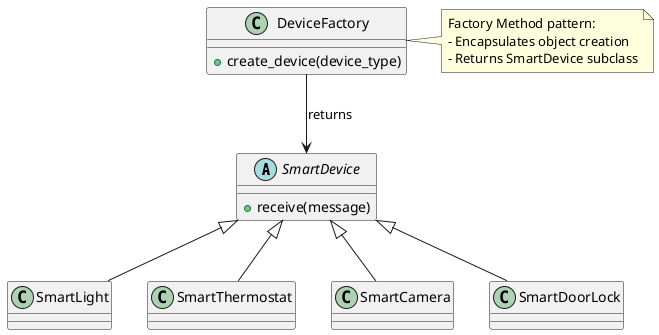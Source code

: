 @startuml FactoryMethodUML

abstract class SmartDevice {
    +receive(message)
}

class SmartLight
class SmartThermostat
class SmartCamera
class SmartDoorLock

SmartDevice <|-- SmartLight
SmartDevice <|-- SmartThermostat
SmartDevice <|-- SmartCamera
SmartDevice <|-- SmartDoorLock

class DeviceFactory {
    +create_device(device_type)
}

DeviceFactory --> SmartDevice : returns

note right of DeviceFactory
Factory Method pattern:
- Encapsulates object creation
- Returns SmartDevice subclass
end note

@enduml
